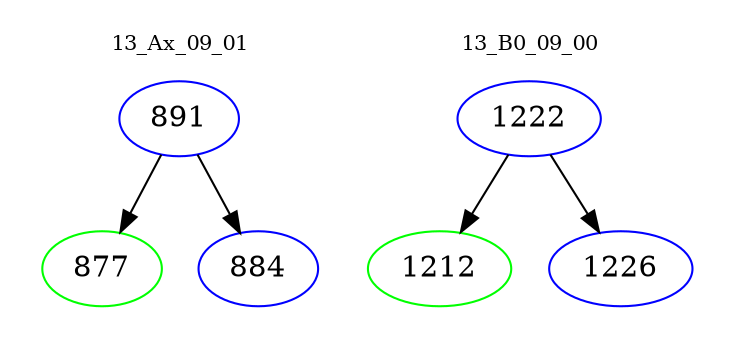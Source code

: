 digraph{
subgraph cluster_0 {
color = white
label = "13_Ax_09_01";
fontsize=10;
T0_891 [label="891", color="blue"]
T0_891 -> T0_877 [color="black"]
T0_877 [label="877", color="green"]
T0_891 -> T0_884 [color="black"]
T0_884 [label="884", color="blue"]
}
subgraph cluster_1 {
color = white
label = "13_B0_09_00";
fontsize=10;
T1_1222 [label="1222", color="blue"]
T1_1222 -> T1_1212 [color="black"]
T1_1212 [label="1212", color="green"]
T1_1222 -> T1_1226 [color="black"]
T1_1226 [label="1226", color="blue"]
}
}
